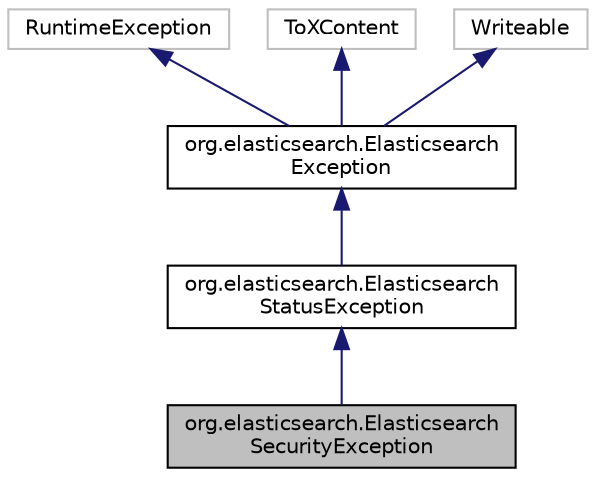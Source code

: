digraph "org.elasticsearch.ElasticsearchSecurityException"
{
  edge [fontname="Helvetica",fontsize="10",labelfontname="Helvetica",labelfontsize="10"];
  node [fontname="Helvetica",fontsize="10",shape=record];
  Node6 [label="org.elasticsearch.Elasticsearch\lSecurityException",height=0.2,width=0.4,color="black", fillcolor="grey75", style="filled", fontcolor="black"];
  Node7 -> Node6 [dir="back",color="midnightblue",fontsize="10",style="solid",fontname="Helvetica"];
  Node7 [label="org.elasticsearch.Elasticsearch\lStatusException",height=0.2,width=0.4,color="black", fillcolor="white", style="filled",URL="$classorg_1_1elasticsearch_1_1_elasticsearch_status_exception.html"];
  Node8 -> Node7 [dir="back",color="midnightblue",fontsize="10",style="solid",fontname="Helvetica"];
  Node8 [label="org.elasticsearch.Elasticsearch\lException",height=0.2,width=0.4,color="black", fillcolor="white", style="filled",URL="$classorg_1_1elasticsearch_1_1_elasticsearch_exception.html"];
  Node9 -> Node8 [dir="back",color="midnightblue",fontsize="10",style="solid",fontname="Helvetica"];
  Node9 [label="RuntimeException",height=0.2,width=0.4,color="grey75", fillcolor="white", style="filled"];
  Node10 -> Node8 [dir="back",color="midnightblue",fontsize="10",style="solid",fontname="Helvetica"];
  Node10 [label="ToXContent",height=0.2,width=0.4,color="grey75", fillcolor="white", style="filled"];
  Node11 -> Node8 [dir="back",color="midnightblue",fontsize="10",style="solid",fontname="Helvetica"];
  Node11 [label="Writeable",height=0.2,width=0.4,color="grey75", fillcolor="white", style="filled"];
}
